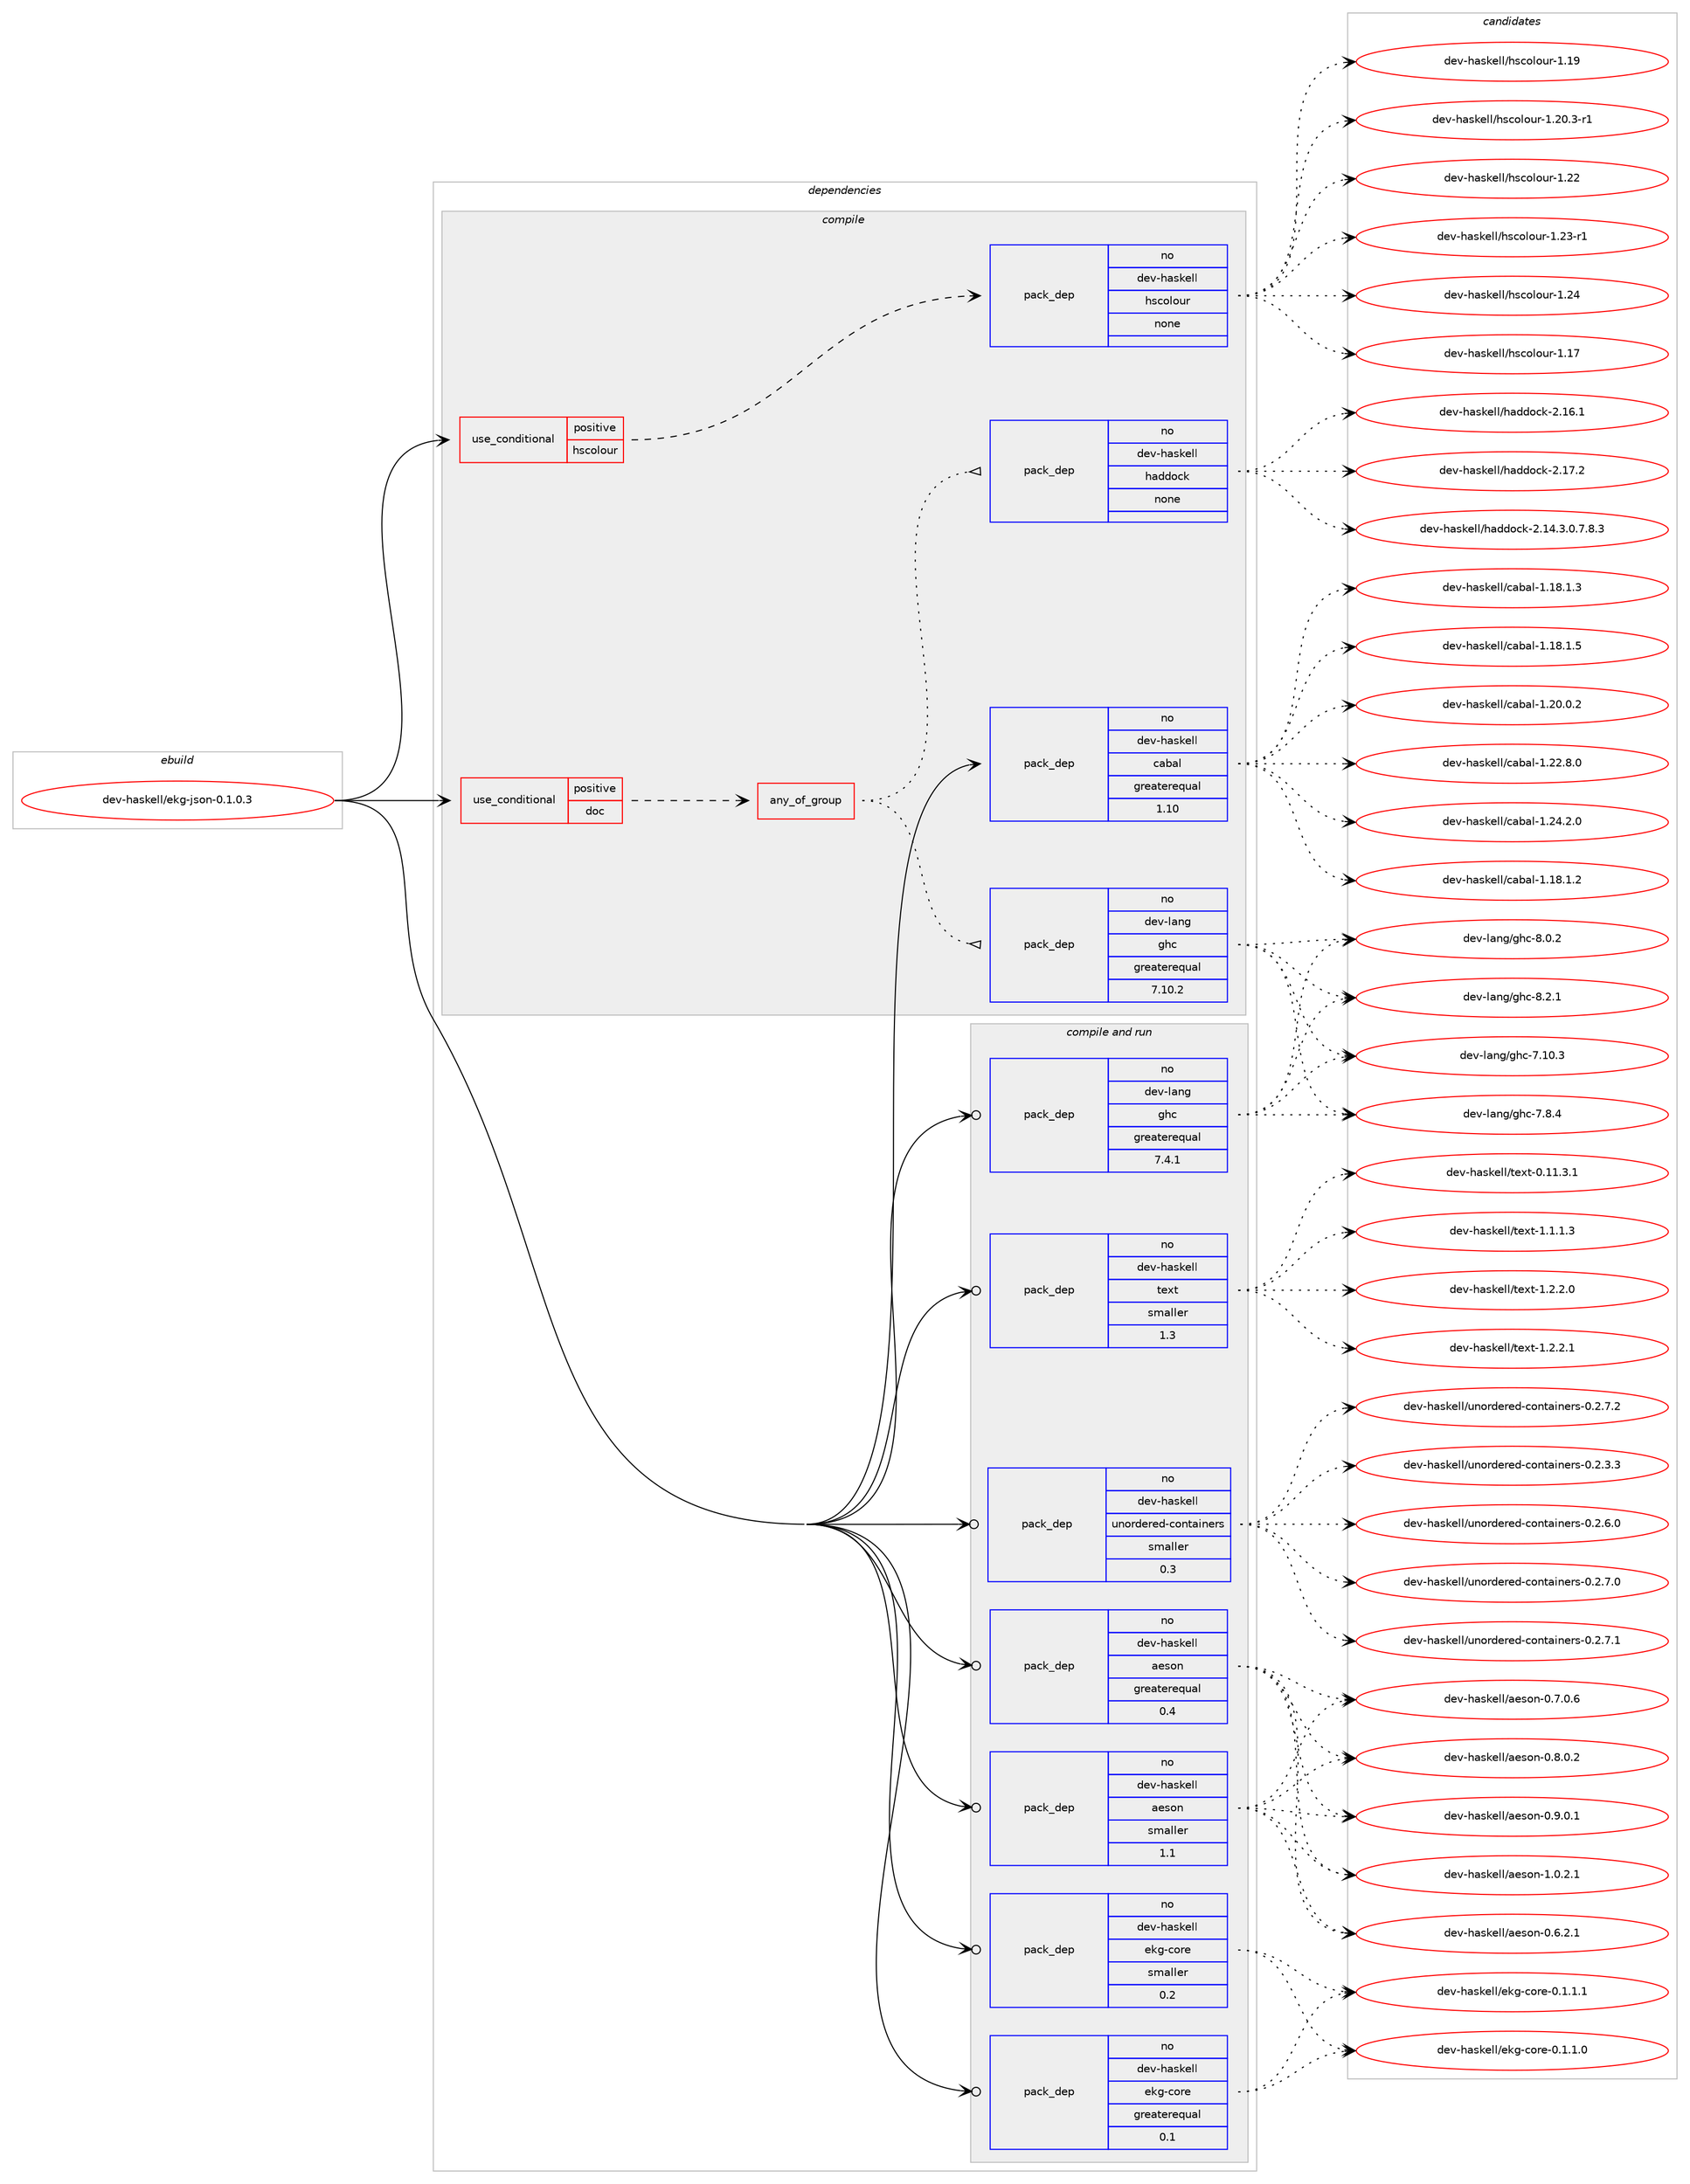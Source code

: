 digraph prolog {

# *************
# Graph options
# *************

newrank=true;
concentrate=true;
compound=true;
graph [rankdir=LR,fontname=Helvetica,fontsize=10,ranksep=1.5];#, ranksep=2.5, nodesep=0.2];
edge  [arrowhead=vee];
node  [fontname=Helvetica,fontsize=10];

# **********
# The ebuild
# **********

subgraph cluster_leftcol {
color=gray;
rank=same;
label=<<i>ebuild</i>>;
id [label="dev-haskell/ekg-json-0.1.0.3", color=red, width=4, href="../dev-haskell/ekg-json-0.1.0.3.svg"];
}

# ****************
# The dependencies
# ****************

subgraph cluster_midcol {
color=gray;
label=<<i>dependencies</i>>;
subgraph cluster_compile {
fillcolor="#eeeeee";
style=filled;
label=<<i>compile</i>>;
subgraph cond18780 {
dependency79908 [label=<<TABLE BORDER="0" CELLBORDER="1" CELLSPACING="0" CELLPADDING="4"><TR><TD ROWSPAN="3" CELLPADDING="10">use_conditional</TD></TR><TR><TD>positive</TD></TR><TR><TD>doc</TD></TR></TABLE>>, shape=none, color=red];
subgraph any1958 {
dependency79909 [label=<<TABLE BORDER="0" CELLBORDER="1" CELLSPACING="0" CELLPADDING="4"><TR><TD CELLPADDING="10">any_of_group</TD></TR></TABLE>>, shape=none, color=red];subgraph pack59140 {
dependency79910 [label=<<TABLE BORDER="0" CELLBORDER="1" CELLSPACING="0" CELLPADDING="4" WIDTH="220"><TR><TD ROWSPAN="6" CELLPADDING="30">pack_dep</TD></TR><TR><TD WIDTH="110">no</TD></TR><TR><TD>dev-haskell</TD></TR><TR><TD>haddock</TD></TR><TR><TD>none</TD></TR><TR><TD></TD></TR></TABLE>>, shape=none, color=blue];
}
dependency79909:e -> dependency79910:w [weight=20,style="dotted",arrowhead="oinv"];
subgraph pack59141 {
dependency79911 [label=<<TABLE BORDER="0" CELLBORDER="1" CELLSPACING="0" CELLPADDING="4" WIDTH="220"><TR><TD ROWSPAN="6" CELLPADDING="30">pack_dep</TD></TR><TR><TD WIDTH="110">no</TD></TR><TR><TD>dev-lang</TD></TR><TR><TD>ghc</TD></TR><TR><TD>greaterequal</TD></TR><TR><TD>7.10.2</TD></TR></TABLE>>, shape=none, color=blue];
}
dependency79909:e -> dependency79911:w [weight=20,style="dotted",arrowhead="oinv"];
}
dependency79908:e -> dependency79909:w [weight=20,style="dashed",arrowhead="vee"];
}
id:e -> dependency79908:w [weight=20,style="solid",arrowhead="vee"];
subgraph cond18781 {
dependency79912 [label=<<TABLE BORDER="0" CELLBORDER="1" CELLSPACING="0" CELLPADDING="4"><TR><TD ROWSPAN="3" CELLPADDING="10">use_conditional</TD></TR><TR><TD>positive</TD></TR><TR><TD>hscolour</TD></TR></TABLE>>, shape=none, color=red];
subgraph pack59142 {
dependency79913 [label=<<TABLE BORDER="0" CELLBORDER="1" CELLSPACING="0" CELLPADDING="4" WIDTH="220"><TR><TD ROWSPAN="6" CELLPADDING="30">pack_dep</TD></TR><TR><TD WIDTH="110">no</TD></TR><TR><TD>dev-haskell</TD></TR><TR><TD>hscolour</TD></TR><TR><TD>none</TD></TR><TR><TD></TD></TR></TABLE>>, shape=none, color=blue];
}
dependency79912:e -> dependency79913:w [weight=20,style="dashed",arrowhead="vee"];
}
id:e -> dependency79912:w [weight=20,style="solid",arrowhead="vee"];
subgraph pack59143 {
dependency79914 [label=<<TABLE BORDER="0" CELLBORDER="1" CELLSPACING="0" CELLPADDING="4" WIDTH="220"><TR><TD ROWSPAN="6" CELLPADDING="30">pack_dep</TD></TR><TR><TD WIDTH="110">no</TD></TR><TR><TD>dev-haskell</TD></TR><TR><TD>cabal</TD></TR><TR><TD>greaterequal</TD></TR><TR><TD>1.10</TD></TR></TABLE>>, shape=none, color=blue];
}
id:e -> dependency79914:w [weight=20,style="solid",arrowhead="vee"];
}
subgraph cluster_compileandrun {
fillcolor="#eeeeee";
style=filled;
label=<<i>compile and run</i>>;
subgraph pack59144 {
dependency79915 [label=<<TABLE BORDER="0" CELLBORDER="1" CELLSPACING="0" CELLPADDING="4" WIDTH="220"><TR><TD ROWSPAN="6" CELLPADDING="30">pack_dep</TD></TR><TR><TD WIDTH="110">no</TD></TR><TR><TD>dev-haskell</TD></TR><TR><TD>aeson</TD></TR><TR><TD>greaterequal</TD></TR><TR><TD>0.4</TD></TR></TABLE>>, shape=none, color=blue];
}
id:e -> dependency79915:w [weight=20,style="solid",arrowhead="odotvee"];
subgraph pack59145 {
dependency79916 [label=<<TABLE BORDER="0" CELLBORDER="1" CELLSPACING="0" CELLPADDING="4" WIDTH="220"><TR><TD ROWSPAN="6" CELLPADDING="30">pack_dep</TD></TR><TR><TD WIDTH="110">no</TD></TR><TR><TD>dev-haskell</TD></TR><TR><TD>aeson</TD></TR><TR><TD>smaller</TD></TR><TR><TD>1.1</TD></TR></TABLE>>, shape=none, color=blue];
}
id:e -> dependency79916:w [weight=20,style="solid",arrowhead="odotvee"];
subgraph pack59146 {
dependency79917 [label=<<TABLE BORDER="0" CELLBORDER="1" CELLSPACING="0" CELLPADDING="4" WIDTH="220"><TR><TD ROWSPAN="6" CELLPADDING="30">pack_dep</TD></TR><TR><TD WIDTH="110">no</TD></TR><TR><TD>dev-haskell</TD></TR><TR><TD>ekg-core</TD></TR><TR><TD>greaterequal</TD></TR><TR><TD>0.1</TD></TR></TABLE>>, shape=none, color=blue];
}
id:e -> dependency79917:w [weight=20,style="solid",arrowhead="odotvee"];
subgraph pack59147 {
dependency79918 [label=<<TABLE BORDER="0" CELLBORDER="1" CELLSPACING="0" CELLPADDING="4" WIDTH="220"><TR><TD ROWSPAN="6" CELLPADDING="30">pack_dep</TD></TR><TR><TD WIDTH="110">no</TD></TR><TR><TD>dev-haskell</TD></TR><TR><TD>ekg-core</TD></TR><TR><TD>smaller</TD></TR><TR><TD>0.2</TD></TR></TABLE>>, shape=none, color=blue];
}
id:e -> dependency79918:w [weight=20,style="solid",arrowhead="odotvee"];
subgraph pack59148 {
dependency79919 [label=<<TABLE BORDER="0" CELLBORDER="1" CELLSPACING="0" CELLPADDING="4" WIDTH="220"><TR><TD ROWSPAN="6" CELLPADDING="30">pack_dep</TD></TR><TR><TD WIDTH="110">no</TD></TR><TR><TD>dev-haskell</TD></TR><TR><TD>text</TD></TR><TR><TD>smaller</TD></TR><TR><TD>1.3</TD></TR></TABLE>>, shape=none, color=blue];
}
id:e -> dependency79919:w [weight=20,style="solid",arrowhead="odotvee"];
subgraph pack59149 {
dependency79920 [label=<<TABLE BORDER="0" CELLBORDER="1" CELLSPACING="0" CELLPADDING="4" WIDTH="220"><TR><TD ROWSPAN="6" CELLPADDING="30">pack_dep</TD></TR><TR><TD WIDTH="110">no</TD></TR><TR><TD>dev-haskell</TD></TR><TR><TD>unordered-containers</TD></TR><TR><TD>smaller</TD></TR><TR><TD>0.3</TD></TR></TABLE>>, shape=none, color=blue];
}
id:e -> dependency79920:w [weight=20,style="solid",arrowhead="odotvee"];
subgraph pack59150 {
dependency79921 [label=<<TABLE BORDER="0" CELLBORDER="1" CELLSPACING="0" CELLPADDING="4" WIDTH="220"><TR><TD ROWSPAN="6" CELLPADDING="30">pack_dep</TD></TR><TR><TD WIDTH="110">no</TD></TR><TR><TD>dev-lang</TD></TR><TR><TD>ghc</TD></TR><TR><TD>greaterequal</TD></TR><TR><TD>7.4.1</TD></TR></TABLE>>, shape=none, color=blue];
}
id:e -> dependency79921:w [weight=20,style="solid",arrowhead="odotvee"];
}
subgraph cluster_run {
fillcolor="#eeeeee";
style=filled;
label=<<i>run</i>>;
}
}

# **************
# The candidates
# **************

subgraph cluster_choices {
rank=same;
color=gray;
label=<<i>candidates</i>>;

subgraph choice59140 {
color=black;
nodesep=1;
choice1001011184510497115107101108108471049710010011199107455046495246514648465546564651 [label="dev-haskell/haddock-2.14.3.0.7.8.3", color=red, width=4,href="../dev-haskell/haddock-2.14.3.0.7.8.3.svg"];
choice100101118451049711510710110810847104971001001119910745504649544649 [label="dev-haskell/haddock-2.16.1", color=red, width=4,href="../dev-haskell/haddock-2.16.1.svg"];
choice100101118451049711510710110810847104971001001119910745504649554650 [label="dev-haskell/haddock-2.17.2", color=red, width=4,href="../dev-haskell/haddock-2.17.2.svg"];
dependency79910:e -> choice1001011184510497115107101108108471049710010011199107455046495246514648465546564651:w [style=dotted,weight="100"];
dependency79910:e -> choice100101118451049711510710110810847104971001001119910745504649544649:w [style=dotted,weight="100"];
dependency79910:e -> choice100101118451049711510710110810847104971001001119910745504649554650:w [style=dotted,weight="100"];
}
subgraph choice59141 {
color=black;
nodesep=1;
choice1001011184510897110103471031049945554649484651 [label="dev-lang/ghc-7.10.3", color=red, width=4,href="../dev-lang/ghc-7.10.3.svg"];
choice10010111845108971101034710310499455546564652 [label="dev-lang/ghc-7.8.4", color=red, width=4,href="../dev-lang/ghc-7.8.4.svg"];
choice10010111845108971101034710310499455646484650 [label="dev-lang/ghc-8.0.2", color=red, width=4,href="../dev-lang/ghc-8.0.2.svg"];
choice10010111845108971101034710310499455646504649 [label="dev-lang/ghc-8.2.1", color=red, width=4,href="../dev-lang/ghc-8.2.1.svg"];
dependency79911:e -> choice1001011184510897110103471031049945554649484651:w [style=dotted,weight="100"];
dependency79911:e -> choice10010111845108971101034710310499455546564652:w [style=dotted,weight="100"];
dependency79911:e -> choice10010111845108971101034710310499455646484650:w [style=dotted,weight="100"];
dependency79911:e -> choice10010111845108971101034710310499455646504649:w [style=dotted,weight="100"];
}
subgraph choice59142 {
color=black;
nodesep=1;
choice100101118451049711510710110810847104115991111081111171144549464955 [label="dev-haskell/hscolour-1.17", color=red, width=4,href="../dev-haskell/hscolour-1.17.svg"];
choice100101118451049711510710110810847104115991111081111171144549464957 [label="dev-haskell/hscolour-1.19", color=red, width=4,href="../dev-haskell/hscolour-1.19.svg"];
choice10010111845104971151071011081084710411599111108111117114454946504846514511449 [label="dev-haskell/hscolour-1.20.3-r1", color=red, width=4,href="../dev-haskell/hscolour-1.20.3-r1.svg"];
choice100101118451049711510710110810847104115991111081111171144549465050 [label="dev-haskell/hscolour-1.22", color=red, width=4,href="../dev-haskell/hscolour-1.22.svg"];
choice1001011184510497115107101108108471041159911110811111711445494650514511449 [label="dev-haskell/hscolour-1.23-r1", color=red, width=4,href="../dev-haskell/hscolour-1.23-r1.svg"];
choice100101118451049711510710110810847104115991111081111171144549465052 [label="dev-haskell/hscolour-1.24", color=red, width=4,href="../dev-haskell/hscolour-1.24.svg"];
dependency79913:e -> choice100101118451049711510710110810847104115991111081111171144549464955:w [style=dotted,weight="100"];
dependency79913:e -> choice100101118451049711510710110810847104115991111081111171144549464957:w [style=dotted,weight="100"];
dependency79913:e -> choice10010111845104971151071011081084710411599111108111117114454946504846514511449:w [style=dotted,weight="100"];
dependency79913:e -> choice100101118451049711510710110810847104115991111081111171144549465050:w [style=dotted,weight="100"];
dependency79913:e -> choice1001011184510497115107101108108471041159911110811111711445494650514511449:w [style=dotted,weight="100"];
dependency79913:e -> choice100101118451049711510710110810847104115991111081111171144549465052:w [style=dotted,weight="100"];
}
subgraph choice59143 {
color=black;
nodesep=1;
choice10010111845104971151071011081084799979897108454946495646494650 [label="dev-haskell/cabal-1.18.1.2", color=red, width=4,href="../dev-haskell/cabal-1.18.1.2.svg"];
choice10010111845104971151071011081084799979897108454946495646494651 [label="dev-haskell/cabal-1.18.1.3", color=red, width=4,href="../dev-haskell/cabal-1.18.1.3.svg"];
choice10010111845104971151071011081084799979897108454946495646494653 [label="dev-haskell/cabal-1.18.1.5", color=red, width=4,href="../dev-haskell/cabal-1.18.1.5.svg"];
choice10010111845104971151071011081084799979897108454946504846484650 [label="dev-haskell/cabal-1.20.0.2", color=red, width=4,href="../dev-haskell/cabal-1.20.0.2.svg"];
choice10010111845104971151071011081084799979897108454946505046564648 [label="dev-haskell/cabal-1.22.8.0", color=red, width=4,href="../dev-haskell/cabal-1.22.8.0.svg"];
choice10010111845104971151071011081084799979897108454946505246504648 [label="dev-haskell/cabal-1.24.2.0", color=red, width=4,href="../dev-haskell/cabal-1.24.2.0.svg"];
dependency79914:e -> choice10010111845104971151071011081084799979897108454946495646494650:w [style=dotted,weight="100"];
dependency79914:e -> choice10010111845104971151071011081084799979897108454946495646494651:w [style=dotted,weight="100"];
dependency79914:e -> choice10010111845104971151071011081084799979897108454946495646494653:w [style=dotted,weight="100"];
dependency79914:e -> choice10010111845104971151071011081084799979897108454946504846484650:w [style=dotted,weight="100"];
dependency79914:e -> choice10010111845104971151071011081084799979897108454946505046564648:w [style=dotted,weight="100"];
dependency79914:e -> choice10010111845104971151071011081084799979897108454946505246504648:w [style=dotted,weight="100"];
}
subgraph choice59144 {
color=black;
nodesep=1;
choice100101118451049711510710110810847971011151111104548465446504649 [label="dev-haskell/aeson-0.6.2.1", color=red, width=4,href="../dev-haskell/aeson-0.6.2.1.svg"];
choice100101118451049711510710110810847971011151111104548465546484654 [label="dev-haskell/aeson-0.7.0.6", color=red, width=4,href="../dev-haskell/aeson-0.7.0.6.svg"];
choice100101118451049711510710110810847971011151111104548465646484650 [label="dev-haskell/aeson-0.8.0.2", color=red, width=4,href="../dev-haskell/aeson-0.8.0.2.svg"];
choice100101118451049711510710110810847971011151111104548465746484649 [label="dev-haskell/aeson-0.9.0.1", color=red, width=4,href="../dev-haskell/aeson-0.9.0.1.svg"];
choice100101118451049711510710110810847971011151111104549464846504649 [label="dev-haskell/aeson-1.0.2.1", color=red, width=4,href="../dev-haskell/aeson-1.0.2.1.svg"];
dependency79915:e -> choice100101118451049711510710110810847971011151111104548465446504649:w [style=dotted,weight="100"];
dependency79915:e -> choice100101118451049711510710110810847971011151111104548465546484654:w [style=dotted,weight="100"];
dependency79915:e -> choice100101118451049711510710110810847971011151111104548465646484650:w [style=dotted,weight="100"];
dependency79915:e -> choice100101118451049711510710110810847971011151111104548465746484649:w [style=dotted,weight="100"];
dependency79915:e -> choice100101118451049711510710110810847971011151111104549464846504649:w [style=dotted,weight="100"];
}
subgraph choice59145 {
color=black;
nodesep=1;
choice100101118451049711510710110810847971011151111104548465446504649 [label="dev-haskell/aeson-0.6.2.1", color=red, width=4,href="../dev-haskell/aeson-0.6.2.1.svg"];
choice100101118451049711510710110810847971011151111104548465546484654 [label="dev-haskell/aeson-0.7.0.6", color=red, width=4,href="../dev-haskell/aeson-0.7.0.6.svg"];
choice100101118451049711510710110810847971011151111104548465646484650 [label="dev-haskell/aeson-0.8.0.2", color=red, width=4,href="../dev-haskell/aeson-0.8.0.2.svg"];
choice100101118451049711510710110810847971011151111104548465746484649 [label="dev-haskell/aeson-0.9.0.1", color=red, width=4,href="../dev-haskell/aeson-0.9.0.1.svg"];
choice100101118451049711510710110810847971011151111104549464846504649 [label="dev-haskell/aeson-1.0.2.1", color=red, width=4,href="../dev-haskell/aeson-1.0.2.1.svg"];
dependency79916:e -> choice100101118451049711510710110810847971011151111104548465446504649:w [style=dotted,weight="100"];
dependency79916:e -> choice100101118451049711510710110810847971011151111104548465546484654:w [style=dotted,weight="100"];
dependency79916:e -> choice100101118451049711510710110810847971011151111104548465646484650:w [style=dotted,weight="100"];
dependency79916:e -> choice100101118451049711510710110810847971011151111104548465746484649:w [style=dotted,weight="100"];
dependency79916:e -> choice100101118451049711510710110810847971011151111104549464846504649:w [style=dotted,weight="100"];
}
subgraph choice59146 {
color=black;
nodesep=1;
choice10010111845104971151071011081084710110710345991111141014548464946494648 [label="dev-haskell/ekg-core-0.1.1.0", color=red, width=4,href="../dev-haskell/ekg-core-0.1.1.0.svg"];
choice10010111845104971151071011081084710110710345991111141014548464946494649 [label="dev-haskell/ekg-core-0.1.1.1", color=red, width=4,href="../dev-haskell/ekg-core-0.1.1.1.svg"];
dependency79917:e -> choice10010111845104971151071011081084710110710345991111141014548464946494648:w [style=dotted,weight="100"];
dependency79917:e -> choice10010111845104971151071011081084710110710345991111141014548464946494649:w [style=dotted,weight="100"];
}
subgraph choice59147 {
color=black;
nodesep=1;
choice10010111845104971151071011081084710110710345991111141014548464946494648 [label="dev-haskell/ekg-core-0.1.1.0", color=red, width=4,href="../dev-haskell/ekg-core-0.1.1.0.svg"];
choice10010111845104971151071011081084710110710345991111141014548464946494649 [label="dev-haskell/ekg-core-0.1.1.1", color=red, width=4,href="../dev-haskell/ekg-core-0.1.1.1.svg"];
dependency79918:e -> choice10010111845104971151071011081084710110710345991111141014548464946494648:w [style=dotted,weight="100"];
dependency79918:e -> choice10010111845104971151071011081084710110710345991111141014548464946494649:w [style=dotted,weight="100"];
}
subgraph choice59148 {
color=black;
nodesep=1;
choice100101118451049711510710110810847116101120116454846494946514649 [label="dev-haskell/text-0.11.3.1", color=red, width=4,href="../dev-haskell/text-0.11.3.1.svg"];
choice1001011184510497115107101108108471161011201164549464946494651 [label="dev-haskell/text-1.1.1.3", color=red, width=4,href="../dev-haskell/text-1.1.1.3.svg"];
choice1001011184510497115107101108108471161011201164549465046504648 [label="dev-haskell/text-1.2.2.0", color=red, width=4,href="../dev-haskell/text-1.2.2.0.svg"];
choice1001011184510497115107101108108471161011201164549465046504649 [label="dev-haskell/text-1.2.2.1", color=red, width=4,href="../dev-haskell/text-1.2.2.1.svg"];
dependency79919:e -> choice100101118451049711510710110810847116101120116454846494946514649:w [style=dotted,weight="100"];
dependency79919:e -> choice1001011184510497115107101108108471161011201164549464946494651:w [style=dotted,weight="100"];
dependency79919:e -> choice1001011184510497115107101108108471161011201164549465046504648:w [style=dotted,weight="100"];
dependency79919:e -> choice1001011184510497115107101108108471161011201164549465046504649:w [style=dotted,weight="100"];
}
subgraph choice59149 {
color=black;
nodesep=1;
choice1001011184510497115107101108108471171101111141001011141011004599111110116971051101011141154548465046514651 [label="dev-haskell/unordered-containers-0.2.3.3", color=red, width=4,href="../dev-haskell/unordered-containers-0.2.3.3.svg"];
choice1001011184510497115107101108108471171101111141001011141011004599111110116971051101011141154548465046544648 [label="dev-haskell/unordered-containers-0.2.6.0", color=red, width=4,href="../dev-haskell/unordered-containers-0.2.6.0.svg"];
choice1001011184510497115107101108108471171101111141001011141011004599111110116971051101011141154548465046554648 [label="dev-haskell/unordered-containers-0.2.7.0", color=red, width=4,href="../dev-haskell/unordered-containers-0.2.7.0.svg"];
choice1001011184510497115107101108108471171101111141001011141011004599111110116971051101011141154548465046554649 [label="dev-haskell/unordered-containers-0.2.7.1", color=red, width=4,href="../dev-haskell/unordered-containers-0.2.7.1.svg"];
choice1001011184510497115107101108108471171101111141001011141011004599111110116971051101011141154548465046554650 [label="dev-haskell/unordered-containers-0.2.7.2", color=red, width=4,href="../dev-haskell/unordered-containers-0.2.7.2.svg"];
dependency79920:e -> choice1001011184510497115107101108108471171101111141001011141011004599111110116971051101011141154548465046514651:w [style=dotted,weight="100"];
dependency79920:e -> choice1001011184510497115107101108108471171101111141001011141011004599111110116971051101011141154548465046544648:w [style=dotted,weight="100"];
dependency79920:e -> choice1001011184510497115107101108108471171101111141001011141011004599111110116971051101011141154548465046554648:w [style=dotted,weight="100"];
dependency79920:e -> choice1001011184510497115107101108108471171101111141001011141011004599111110116971051101011141154548465046554649:w [style=dotted,weight="100"];
dependency79920:e -> choice1001011184510497115107101108108471171101111141001011141011004599111110116971051101011141154548465046554650:w [style=dotted,weight="100"];
}
subgraph choice59150 {
color=black;
nodesep=1;
choice1001011184510897110103471031049945554649484651 [label="dev-lang/ghc-7.10.3", color=red, width=4,href="../dev-lang/ghc-7.10.3.svg"];
choice10010111845108971101034710310499455546564652 [label="dev-lang/ghc-7.8.4", color=red, width=4,href="../dev-lang/ghc-7.8.4.svg"];
choice10010111845108971101034710310499455646484650 [label="dev-lang/ghc-8.0.2", color=red, width=4,href="../dev-lang/ghc-8.0.2.svg"];
choice10010111845108971101034710310499455646504649 [label="dev-lang/ghc-8.2.1", color=red, width=4,href="../dev-lang/ghc-8.2.1.svg"];
dependency79921:e -> choice1001011184510897110103471031049945554649484651:w [style=dotted,weight="100"];
dependency79921:e -> choice10010111845108971101034710310499455546564652:w [style=dotted,weight="100"];
dependency79921:e -> choice10010111845108971101034710310499455646484650:w [style=dotted,weight="100"];
dependency79921:e -> choice10010111845108971101034710310499455646504649:w [style=dotted,weight="100"];
}
}

}
